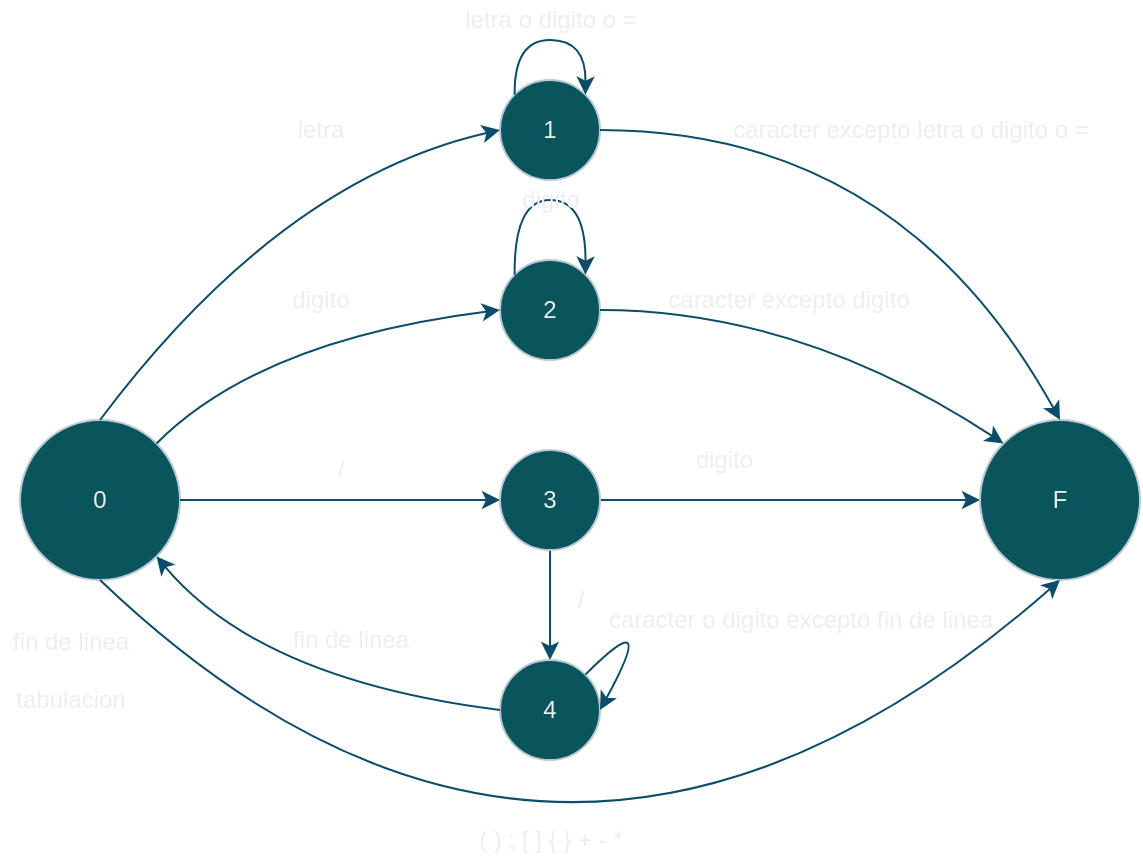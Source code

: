 <mxfile>
    <diagram id="QFU0UP-GyJwQOvjJOeYV" name="Página-1">
        <mxGraphModel dx="783" dy="668" grid="1" gridSize="10" guides="1" tooltips="1" connect="1" arrows="1" fold="1" page="1" pageScale="1" pageWidth="827" pageHeight="1169" math="0" shadow="0">
            <root>
                <mxCell id="0"/>
                <mxCell id="1" parent="0"/>
                <mxCell id="3" value="0" style="ellipse;whiteSpace=wrap;html=1;aspect=fixed;fillColor=#09555B;strokeColor=#BAC8D3;fontColor=#EEEEEE;" parent="1" vertex="1">
                    <mxGeometry x="30" y="640" width="80" height="80" as="geometry"/>
                </mxCell>
                <mxCell id="4" value="1" style="ellipse;whiteSpace=wrap;html=1;aspect=fixed;fillColor=#09555B;strokeColor=#BAC8D3;fontColor=#EEEEEE;" parent="1" vertex="1">
                    <mxGeometry x="270" y="470" width="50" height="50" as="geometry"/>
                </mxCell>
                <mxCell id="5" value="2" style="ellipse;whiteSpace=wrap;html=1;aspect=fixed;fillColor=#09555B;strokeColor=#BAC8D3;fontColor=#EEEEEE;" parent="1" vertex="1">
                    <mxGeometry x="270" y="560" width="50" height="50" as="geometry"/>
                </mxCell>
                <mxCell id="55" style="edgeStyle=orthogonalEdgeStyle;rounded=0;orthogonalLoop=1;jettySize=auto;html=1;exitX=1;exitY=0.5;exitDx=0;exitDy=0;entryX=0;entryY=0.5;entryDx=0;entryDy=0;strokeColor=#0B4D6A;" parent="1" source="6" target="44" edge="1">
                    <mxGeometry relative="1" as="geometry"/>
                </mxCell>
                <mxCell id="59" style="edgeStyle=orthogonalEdgeStyle;rounded=0;orthogonalLoop=1;jettySize=auto;html=1;exitX=0.5;exitY=1;exitDx=0;exitDy=0;entryX=0.5;entryY=0;entryDx=0;entryDy=0;strokeColor=#0B4D6A;" parent="1" source="6" target="7" edge="1">
                    <mxGeometry relative="1" as="geometry"/>
                </mxCell>
                <mxCell id="6" value="3" style="ellipse;whiteSpace=wrap;html=1;aspect=fixed;fillColor=#09555B;strokeColor=#BAC8D3;fontColor=#EEEEEE;" parent="1" vertex="1">
                    <mxGeometry x="270" y="655" width="50" height="50" as="geometry"/>
                </mxCell>
                <mxCell id="7" value="4" style="ellipse;whiteSpace=wrap;html=1;aspect=fixed;fillColor=#09555B;strokeColor=#BAC8D3;fontColor=#EEEEEE;" parent="1" vertex="1">
                    <mxGeometry x="270" y="760" width="50" height="50" as="geometry"/>
                </mxCell>
                <mxCell id="12" value="" style="endArrow=classic;html=1;exitX=1;exitY=0.5;exitDx=0;exitDy=0;entryX=0;entryY=0.5;entryDx=0;entryDy=0;strokeColor=#0B4D6A;" parent="1" source="3" target="6" edge="1">
                    <mxGeometry width="50" height="50" relative="1" as="geometry">
                        <mxPoint x="108.284" y="661.716" as="sourcePoint"/>
                        <mxPoint x="280" y="595" as="targetPoint"/>
                    </mxGeometry>
                </mxCell>
                <mxCell id="15" value="" style="curved=1;endArrow=classic;html=1;exitX=0;exitY=0;exitDx=0;exitDy=0;entryX=1;entryY=0;entryDx=0;entryDy=0;strokeColor=#0B4D6A;" parent="1" source="4" target="4" edge="1">
                    <mxGeometry width="50" height="50" relative="1" as="geometry">
                        <mxPoint x="390" y="730" as="sourcePoint"/>
                        <mxPoint x="440" y="680" as="targetPoint"/>
                        <Array as="points">
                            <mxPoint x="277" y="450"/>
                            <mxPoint x="313" y="450"/>
                        </Array>
                    </mxGeometry>
                </mxCell>
                <mxCell id="24" value="" style="curved=1;endArrow=classic;html=1;exitX=0;exitY=0;exitDx=0;exitDy=0;entryX=1;entryY=0;entryDx=0;entryDy=0;strokeColor=#0B4D6A;" parent="1" source="5" target="5" edge="1">
                    <mxGeometry width="50" height="50" relative="1" as="geometry">
                        <mxPoint x="270" y="560" as="sourcePoint"/>
                        <mxPoint x="305.355" y="560" as="targetPoint"/>
                        <Array as="points">
                            <mxPoint x="277" y="530"/>
                            <mxPoint x="313" y="530"/>
                        </Array>
                    </mxGeometry>
                </mxCell>
                <mxCell id="25" value="letra o digito o =" style="text;html=1;align=center;verticalAlign=middle;resizable=0;points=[];autosize=1;strokeColor=none;fontColor=#EEEEEE;" parent="1" vertex="1">
                    <mxGeometry x="245" y="430" width="100" height="20" as="geometry"/>
                </mxCell>
                <mxCell id="26" value="digito" style="text;html=1;align=center;verticalAlign=middle;resizable=0;points=[];autosize=1;strokeColor=none;fontColor=#EEEEEE;" parent="1" vertex="1">
                    <mxGeometry x="275" y="520" width="40" height="20" as="geometry"/>
                </mxCell>
                <mxCell id="27" value="letra" style="text;html=1;align=center;verticalAlign=middle;resizable=0;points=[];autosize=1;strokeColor=none;fontColor=#EEEEEE;" parent="1" vertex="1">
                    <mxGeometry x="160" y="485" width="40" height="20" as="geometry"/>
                </mxCell>
                <mxCell id="28" value="digito" style="text;html=1;align=center;verticalAlign=middle;resizable=0;points=[];autosize=1;strokeColor=none;fontColor=#EEEEEE;" parent="1" vertex="1">
                    <mxGeometry x="160" y="570" width="40" height="20" as="geometry"/>
                </mxCell>
                <mxCell id="44" value="F" style="ellipse;whiteSpace=wrap;html=1;aspect=fixed;fillColor=#09555B;strokeColor=#BAC8D3;fontColor=#EEEEEE;" parent="1" vertex="1">
                    <mxGeometry x="510" y="640" width="80" height="80" as="geometry"/>
                </mxCell>
                <mxCell id="48" value="" style="curved=1;endArrow=classic;html=1;exitX=1;exitY=0.5;exitDx=0;exitDy=0;entryX=0.5;entryY=0;entryDx=0;entryDy=0;strokeColor=#0B4D6A;" parent="1" source="4" target="44" edge="1">
                    <mxGeometry width="50" height="50" relative="1" as="geometry">
                        <mxPoint x="340" y="500" as="sourcePoint"/>
                        <mxPoint x="580" y="650" as="targetPoint"/>
                        <Array as="points">
                            <mxPoint x="470" y="495"/>
                        </Array>
                    </mxGeometry>
                </mxCell>
                <mxCell id="49" value="caracter excepto letra o digito o =" style="text;html=1;align=center;verticalAlign=middle;resizable=0;points=[];autosize=1;strokeColor=none;fontColor=#EEEEEE;" parent="1" vertex="1">
                    <mxGeometry x="380" y="485" width="190" height="20" as="geometry"/>
                </mxCell>
                <mxCell id="50" value="" style="curved=1;endArrow=classic;html=1;exitX=0.5;exitY=0;exitDx=0;exitDy=0;entryX=0;entryY=0.5;entryDx=0;entryDy=0;strokeColor=#0B4D6A;" parent="1" source="3" target="4" edge="1">
                    <mxGeometry width="50" height="50" relative="1" as="geometry">
                        <mxPoint x="330" y="505" as="sourcePoint"/>
                        <mxPoint x="590" y="660" as="targetPoint"/>
                        <Array as="points">
                            <mxPoint x="160" y="520"/>
                        </Array>
                    </mxGeometry>
                </mxCell>
                <mxCell id="51" value="" style="curved=1;endArrow=classic;html=1;exitX=1;exitY=0.5;exitDx=0;exitDy=0;entryX=0;entryY=0;entryDx=0;entryDy=0;strokeColor=#0B4D6A;" parent="1" source="5" target="44" edge="1">
                    <mxGeometry width="50" height="50" relative="1" as="geometry">
                        <mxPoint x="330" y="505" as="sourcePoint"/>
                        <mxPoint x="560" y="650" as="targetPoint"/>
                        <Array as="points">
                            <mxPoint x="420" y="585"/>
                        </Array>
                    </mxGeometry>
                </mxCell>
                <mxCell id="52" value="caracter excepto digito" style="text;html=1;align=center;verticalAlign=middle;resizable=0;points=[];autosize=1;strokeColor=none;fontColor=#EEEEEE;" parent="1" vertex="1">
                    <mxGeometry x="344" y="570" width="140" height="20" as="geometry"/>
                </mxCell>
                <mxCell id="53" value="" style="curved=1;endArrow=classic;html=1;exitX=1;exitY=0;exitDx=0;exitDy=0;entryX=0;entryY=0.5;entryDx=0;entryDy=0;strokeColor=#0B4D6A;" parent="1" source="3" target="5" edge="1">
                    <mxGeometry width="50" height="50" relative="1" as="geometry">
                        <mxPoint x="330" y="595" as="sourcePoint"/>
                        <mxPoint x="531.716" y="661.716" as="targetPoint"/>
                        <Array as="points">
                            <mxPoint x="150" y="600"/>
                        </Array>
                    </mxGeometry>
                </mxCell>
                <mxCell id="56" value="" style="curved=1;endArrow=classic;html=1;exitX=0.5;exitY=1;exitDx=0;exitDy=0;entryX=0.5;entryY=1;entryDx=0;entryDy=0;strokeColor=#0B4D6A;" parent="1" source="3" target="44" edge="1">
                    <mxGeometry width="50" height="50" relative="1" as="geometry">
                        <mxPoint x="108.284" y="661.716" as="sourcePoint"/>
                        <mxPoint x="280" y="595" as="targetPoint"/>
                        <Array as="points">
                            <mxPoint x="300" y="940"/>
                        </Array>
                    </mxGeometry>
                </mxCell>
                <mxCell id="57" value="" style="curved=1;endArrow=classic;html=1;exitX=0;exitY=0.5;exitDx=0;exitDy=0;entryX=1;entryY=1;entryDx=0;entryDy=0;strokeColor=#0B4D6A;" parent="1" source="7" target="3" edge="1">
                    <mxGeometry width="50" height="50" relative="1" as="geometry">
                        <mxPoint x="80" y="730" as="sourcePoint"/>
                        <mxPoint x="560" y="730" as="targetPoint"/>
                        <Array as="points">
                            <mxPoint x="150" y="770"/>
                        </Array>
                    </mxGeometry>
                </mxCell>
                <mxCell id="58" value="/" style="text;html=1;align=center;verticalAlign=middle;resizable=0;points=[];autosize=1;strokeColor=none;fontColor=#EEEEEE;" parent="1" vertex="1">
                    <mxGeometry x="180" y="655" width="20" height="20" as="geometry"/>
                </mxCell>
                <mxCell id="60" value="/" style="text;html=1;align=center;verticalAlign=middle;resizable=0;points=[];autosize=1;strokeColor=none;fontColor=#EEEEEE;" parent="1" vertex="1">
                    <mxGeometry x="300" y="720" width="20" height="20" as="geometry"/>
                </mxCell>
                <mxCell id="61" value="&amp;nbsp;digito" style="text;html=1;align=center;verticalAlign=middle;resizable=0;points=[];autosize=1;strokeColor=none;fontColor=#EEEEEE;" parent="1" vertex="1">
                    <mxGeometry x="355" y="650" width="50" height="20" as="geometry"/>
                </mxCell>
                <mxCell id="62" value="fin de linea" style="text;html=1;align=center;verticalAlign=middle;resizable=0;points=[];autosize=1;strokeColor=none;fontColor=#EEEEEE;" parent="1" vertex="1">
                    <mxGeometry x="160" y="740" width="70" height="20" as="geometry"/>
                </mxCell>
                <mxCell id="63" value="" style="curved=1;endArrow=classic;html=1;exitX=1;exitY=0;exitDx=0;exitDy=0;entryX=1;entryY=0.5;entryDx=0;entryDy=0;strokeColor=#0B4D6A;" parent="1" source="7" target="7" edge="1">
                    <mxGeometry width="50" height="50" relative="1" as="geometry">
                        <mxPoint x="390" y="660" as="sourcePoint"/>
                        <mxPoint x="440" y="610" as="targetPoint"/>
                        <Array as="points">
                            <mxPoint x="350" y="730"/>
                        </Array>
                    </mxGeometry>
                </mxCell>
                <mxCell id="64" value="caracter o digito excepto fin de linea" style="text;html=1;align=center;verticalAlign=middle;resizable=0;points=[];autosize=1;strokeColor=none;fontColor=#EEEEEE;" parent="1" vertex="1">
                    <mxGeometry x="315" y="730" width="210" height="20" as="geometry"/>
                </mxCell>
                <mxCell id="65" value="( ) ; [ ] { } + - *" style="text;html=1;align=center;verticalAlign=middle;resizable=0;points=[];autosize=1;strokeColor=none;fontColor=#EEEEEE;" parent="1" vertex="1">
                    <mxGeometry x="250" y="840" width="90" height="20" as="geometry"/>
                </mxCell>
                <mxCell id="66" value="fin de linea&lt;br&gt;&lt;br&gt;tabulacion" style="text;html=1;align=center;verticalAlign=middle;resizable=0;points=[];autosize=1;strokeColor=none;fontColor=#EEEEEE;" vertex="1" parent="1">
                    <mxGeometry x="20" y="740" width="70" height="50" as="geometry"/>
                </mxCell>
            </root>
        </mxGraphModel>
    </diagram>
</mxfile>